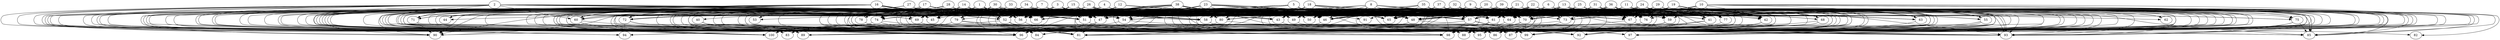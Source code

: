 // DAG automatically generated by daggen at Tue Jul 18 11:30:58 2017
// ./daggen --dot -n 100 --fat 0.8 --regular 0.2 --density 0.8 --jump 4 
digraph G {
  1 [size="15649633178", alpha="0.15"]
  1 -> 44 [size ="536870912"]
  1 -> 45 [size ="536870912"]
  1 -> 46 [size ="536870912"]
  1 -> 47 [size ="536870912"]
  1 -> 48 [size ="536870912"]
  1 -> 49 [size ="536870912"]
  1 -> 50 [size ="536870912"]
  1 -> 52 [size ="536870912"]
  1 -> 56 [size ="536870912"]
  1 -> 57 [size ="536870912"]
  1 -> 58 [size ="536870912"]
  1 -> 59 [size ="536870912"]
  1 -> 61 [size ="536870912"]
  1 -> 66 [size ="536870912"]
  1 -> 67 [size ="536870912"]
  1 -> 69 [size ="536870912"]
  1 -> 70 [size ="536870912"]
  1 -> 71 [size ="536870912"]
  1 -> 72 [size ="536870912"]
  1 -> 76 [size ="536870912"]
  1 -> 80 [size ="536870912"]
  1 -> 81 [size ="536870912"]
  1 -> 83 [size ="536870912"]
  1 -> 86 [size ="536870912"]
  1 -> 89 [size ="536870912"]
  1 -> 90 [size ="536870912"]
  1 -> 95 [size ="536870912"]
  1 -> 96 [size ="536870912"]
  2 [size="7980139980", alpha="0.01"]
  2 -> 43 [size ="209715200"]
  2 -> 45 [size ="209715200"]
  2 -> 46 [size ="209715200"]
  2 -> 49 [size ="209715200"]
  2 -> 51 [size ="209715200"]
  2 -> 56 [size ="209715200"]
  2 -> 58 [size ="209715200"]
  2 -> 60 [size ="209715200"]
  2 -> 66 [size ="209715200"]
  2 -> 69 [size ="209715200"]
  2 -> 71 [size ="209715200"]
  2 -> 80 [size ="209715200"]
  2 -> 81 [size ="209715200"]
  2 -> 83 [size ="209715200"]
  2 -> 84 [size ="209715200"]
  2 -> 87 [size ="209715200"]
  2 -> 88 [size ="209715200"]
  2 -> 89 [size ="209715200"]
  2 -> 96 [size ="209715200"]
  2 -> 98 [size ="209715200"]
  2 -> 99 [size ="209715200"]
  2 -> 100 [size ="209715200"]
  3 [size="68719476736", alpha="0.09"]
  3 -> 45 [size ="134217728"]
  3 -> 46 [size ="134217728"]
  3 -> 47 [size ="134217728"]
  3 -> 49 [size ="134217728"]
  3 -> 50 [size ="134217728"]
  3 -> 51 [size ="134217728"]
  3 -> 52 [size ="134217728"]
  3 -> 53 [size ="134217728"]
  3 -> 56 [size ="134217728"]
  3 -> 60 [size ="134217728"]
  3 -> 61 [size ="134217728"]
  3 -> 63 [size ="134217728"]
  3 -> 64 [size ="134217728"]
  3 -> 65 [size ="134217728"]
  3 -> 66 [size ="134217728"]
  3 -> 67 [size ="134217728"]
  3 -> 69 [size ="134217728"]
  3 -> 72 [size ="134217728"]
  3 -> 73 [size ="134217728"]
  3 -> 74 [size ="134217728"]
  3 -> 80 [size ="134217728"]
  3 -> 81 [size ="134217728"]
  3 -> 83 [size ="134217728"]
  3 -> 85 [size ="134217728"]
  3 -> 87 [size ="134217728"]
  3 -> 96 [size ="134217728"]
  3 -> 97 [size ="134217728"]
  4 [size="1102129290030", alpha="0.01"]
  4 -> 43 [size ="679477248"]
  4 -> 45 [size ="679477248"]
  4 -> 46 [size ="679477248"]
  4 -> 47 [size ="679477248"]
  4 -> 48 [size ="679477248"]
  4 -> 51 [size ="679477248"]
  4 -> 56 [size ="679477248"]
  4 -> 57 [size ="679477248"]
  4 -> 58 [size ="679477248"]
  4 -> 61 [size ="679477248"]
  4 -> 64 [size ="679477248"]
  4 -> 65 [size ="679477248"]
  4 -> 66 [size ="679477248"]
  4 -> 69 [size ="679477248"]
  4 -> 70 [size ="679477248"]
  4 -> 73 [size ="679477248"]
  4 -> 79 [size ="679477248"]
  4 -> 80 [size ="679477248"]
  4 -> 81 [size ="679477248"]
  4 -> 84 [size ="679477248"]
  4 -> 87 [size ="679477248"]
  4 -> 96 [size ="679477248"]
  4 -> 97 [size ="679477248"]
  5 [size="68719476736", alpha="0.16"]
  5 -> 46 [size ="134217728"]
  5 -> 51 [size ="134217728"]
  5 -> 52 [size ="134217728"]
  5 -> 55 [size ="134217728"]
  5 -> 56 [size ="134217728"]
  5 -> 57 [size ="134217728"]
  5 -> 58 [size ="134217728"]
  5 -> 59 [size ="134217728"]
  5 -> 61 [size ="134217728"]
  5 -> 64 [size ="134217728"]
  5 -> 66 [size ="134217728"]
  5 -> 69 [size ="134217728"]
  5 -> 70 [size ="134217728"]
  5 -> 72 [size ="134217728"]
  5 -> 73 [size ="134217728"]
  5 -> 80 [size ="134217728"]
  5 -> 87 [size ="134217728"]
  6 [size="985579376", alpha="0.03"]
  6 -> 41 [size ="75497472"]
  6 -> 45 [size ="75497472"]
  6 -> 46 [size ="75497472"]
  6 -> 47 [size ="75497472"]
  6 -> 50 [size ="75497472"]
  6 -> 56 [size ="75497472"]
  6 -> 65 [size ="75497472"]
  6 -> 67 [size ="75497472"]
  6 -> 69 [size ="75497472"]
  6 -> 70 [size ="75497472"]
  6 -> 73 [size ="75497472"]
  6 -> 76 [size ="75497472"]
  6 -> 84 [size ="75497472"]
  6 -> 85 [size ="75497472"]
  6 -> 87 [size ="75497472"]
  6 -> 88 [size ="75497472"]
  6 -> 89 [size ="75497472"]
  6 -> 93 [size ="75497472"]
  7 [size="38401358328", alpha="0.12"]
  7 -> 42 [size ="33554432"]
  7 -> 44 [size ="33554432"]
  7 -> 47 [size ="33554432"]
  7 -> 49 [size ="33554432"]
  7 -> 50 [size ="33554432"]
  7 -> 53 [size ="33554432"]
  7 -> 54 [size ="33554432"]
  7 -> 56 [size ="33554432"]
  7 -> 64 [size ="33554432"]
  7 -> 66 [size ="33554432"]
  7 -> 67 [size ="33554432"]
  7 -> 71 [size ="33554432"]
  7 -> 74 [size ="33554432"]
  7 -> 76 [size ="33554432"]
  7 -> 77 [size ="33554432"]
  7 -> 79 [size ="33554432"]
  7 -> 87 [size ="33554432"]
  7 -> 88 [size ="33554432"]
  7 -> 89 [size ="33554432"]
  7 -> 92 [size ="33554432"]
  7 -> 96 [size ="33554432"]
  7 -> 99 [size ="33554432"]
  8 [size="182754383220", alpha="0.01"]
  8 -> 46 [size ="134217728"]
  8 -> 47 [size ="134217728"]
  8 -> 48 [size ="134217728"]
  8 -> 49 [size ="134217728"]
  8 -> 51 [size ="134217728"]
  8 -> 52 [size ="134217728"]
  8 -> 55 [size ="134217728"]
  8 -> 56 [size ="134217728"]
  8 -> 61 [size ="134217728"]
  8 -> 64 [size ="134217728"]
  8 -> 65 [size ="134217728"]
  8 -> 69 [size ="134217728"]
  8 -> 70 [size ="134217728"]
  8 -> 74 [size ="134217728"]
  8 -> 76 [size ="134217728"]
  8 -> 77 [size ="134217728"]
  8 -> 81 [size ="134217728"]
  8 -> 87 [size ="134217728"]
  8 -> 91 [size ="134217728"]
  8 -> 93 [size ="134217728"]
  8 -> 95 [size ="134217728"]
  8 -> 98 [size ="134217728"]
  9 [size="7267538094", alpha="0.12"]
  9 -> 42 [size ="134217728"]
  9 -> 43 [size ="134217728"]
  9 -> 45 [size ="134217728"]
  9 -> 46 [size ="134217728"]
  9 -> 47 [size ="134217728"]
  9 -> 48 [size ="134217728"]
  9 -> 49 [size ="134217728"]
  9 -> 50 [size ="134217728"]
  9 -> 51 [size ="134217728"]
  9 -> 54 [size ="134217728"]
  9 -> 55 [size ="134217728"]
  9 -> 56 [size ="134217728"]
  9 -> 58 [size ="134217728"]
  9 -> 59 [size ="134217728"]
  9 -> 63 [size ="134217728"]
  9 -> 64 [size ="134217728"]
  9 -> 65 [size ="134217728"]
  9 -> 67 [size ="134217728"]
  9 -> 70 [size ="134217728"]
  9 -> 72 [size ="134217728"]
  9 -> 74 [size ="134217728"]
  9 -> 76 [size ="134217728"]
  9 -> 77 [size ="134217728"]
  9 -> 83 [size ="134217728"]
  9 -> 87 [size ="134217728"]
  9 -> 92 [size ="134217728"]
  9 -> 93 [size ="134217728"]
  9 -> 95 [size ="134217728"]
  10 [size="134217728000", alpha="0.13"]
  10 -> 41 [size ="209715200"]
  10 -> 42 [size ="209715200"]
  10 -> 45 [size ="209715200"]
  10 -> 51 [size ="209715200"]
  10 -> 56 [size ="209715200"]
  10 -> 57 [size ="209715200"]
  10 -> 59 [size ="209715200"]
  10 -> 63 [size ="209715200"]
  10 -> 64 [size ="209715200"]
  10 -> 70 [size ="209715200"]
  10 -> 76 [size ="209715200"]
  10 -> 77 [size ="209715200"]
  10 -> 81 [size ="209715200"]
  10 -> 85 [size ="209715200"]
  10 -> 86 [size ="209715200"]
  10 -> 87 [size ="209715200"]
  11 [size="231928233984", alpha="0.08"]
  11 -> 41 [size ="301989888"]
  11 -> 46 [size ="301989888"]
  11 -> 47 [size ="301989888"]
  11 -> 48 [size ="301989888"]
  11 -> 51 [size ="301989888"]
  11 -> 54 [size ="301989888"]
  11 -> 59 [size ="301989888"]
  11 -> 61 [size ="301989888"]
  11 -> 64 [size ="301989888"]
  11 -> 65 [size ="301989888"]
  11 -> 70 [size ="301989888"]
  11 -> 76 [size ="301989888"]
  11 -> 81 [size ="301989888"]
  11 -> 87 [size ="301989888"]
  11 -> 88 [size ="301989888"]
  11 -> 97 [size ="301989888"]
  11 -> 98 [size ="301989888"]
  11 -> 100 [size ="301989888"]
  12 [size="1810601695", alpha="0.05"]
  12 -> 41 [size ="33554432"]
  12 -> 42 [size ="33554432"]
  12 -> 45 [size ="33554432"]
  12 -> 46 [size ="33554432"]
  12 -> 47 [size ="33554432"]
  12 -> 49 [size ="33554432"]
  12 -> 50 [size ="33554432"]
  12 -> 51 [size ="33554432"]
  12 -> 52 [size ="33554432"]
  12 -> 54 [size ="33554432"]
  12 -> 56 [size ="33554432"]
  12 -> 59 [size ="33554432"]
  12 -> 64 [size ="33554432"]
  12 -> 65 [size ="33554432"]
  12 -> 67 [size ="33554432"]
  12 -> 69 [size ="33554432"]
  12 -> 70 [size ="33554432"]
  12 -> 71 [size ="33554432"]
  12 -> 73 [size ="33554432"]
  12 -> 76 [size ="33554432"]
  12 -> 78 [size ="33554432"]
  12 -> 79 [size ="33554432"]
  12 -> 81 [size ="33554432"]
  12 -> 87 [size ="33554432"]
  12 -> 96 [size ="33554432"]
  12 -> 97 [size ="33554432"]
  12 -> 99 [size ="33554432"]
  12 -> 100 [size ="33554432"]
  13 [size="1073741824000", alpha="0.03"]
  13 -> 42 [size ="838860800"]
  13 -> 42 [size ="838860800"]
  13 -> 48 [size ="838860800"]
  13 -> 49 [size ="838860800"]
  13 -> 51 [size ="838860800"]
  13 -> 52 [size ="838860800"]
  13 -> 54 [size ="838860800"]
  13 -> 55 [size ="838860800"]
  13 -> 57 [size ="838860800"]
  13 -> 61 [size ="838860800"]
  13 -> 63 [size ="838860800"]
  13 -> 64 [size ="838860800"]
  13 -> 64 [size ="838860800"]
  13 -> 65 [size ="838860800"]
  13 -> 66 [size ="838860800"]
  13 -> 67 [size ="838860800"]
  13 -> 68 [size ="838860800"]
  13 -> 69 [size ="838860800"]
  13 -> 70 [size ="838860800"]
  13 -> 76 [size ="838860800"]
  13 -> 80 [size ="838860800"]
  13 -> 86 [size ="838860800"]
  13 -> 93 [size ="838860800"]
  13 -> 96 [size ="838860800"]
  13 -> 97 [size ="838860800"]
  13 -> 98 [size ="838860800"]
  13 -> 99 [size ="838860800"]
  14 [size="185244179705", alpha="0.19"]
  14 -> 42 [size ="838860800"]
  14 -> 45 [size ="838860800"]
  14 -> 47 [size ="838860800"]
  14 -> 48 [size ="838860800"]
  14 -> 49 [size ="838860800"]
  14 -> 51 [size ="838860800"]
  14 -> 52 [size ="838860800"]
  14 -> 54 [size ="838860800"]
  14 -> 56 [size ="838860800"]
  14 -> 60 [size ="838860800"]
  14 -> 64 [size ="838860800"]
  14 -> 65 [size ="838860800"]
  14 -> 66 [size ="838860800"]
  14 -> 69 [size ="838860800"]
  14 -> 70 [size ="838860800"]
  14 -> 74 [size ="838860800"]
  14 -> 80 [size ="838860800"]
  14 -> 83 [size ="838860800"]
  14 -> 84 [size ="838860800"]
  14 -> 86 [size ="838860800"]
  14 -> 90 [size ="838860800"]
  14 -> 100 [size ="838860800"]
  15 [size="782757789696", alpha="0.02"]
  15 -> 42 [size ="679477248"]
  15 -> 45 [size ="679477248"]
  15 -> 46 [size ="679477248"]
  15 -> 48 [size ="679477248"]
  15 -> 51 [size ="679477248"]
  15 -> 51 [size ="679477248"]
  15 -> 54 [size ="679477248"]
  15 -> 56 [size ="679477248"]
  15 -> 57 [size ="679477248"]
  15 -> 58 [size ="679477248"]
  15 -> 64 [size ="679477248"]
  15 -> 65 [size ="679477248"]
  15 -> 66 [size ="679477248"]
  15 -> 68 [size ="679477248"]
  15 -> 69 [size ="679477248"]
  15 -> 70 [size ="679477248"]
  15 -> 74 [size ="679477248"]
  15 -> 78 [size ="679477248"]
  15 -> 83 [size ="679477248"]
  15 -> 84 [size ="679477248"]
  15 -> 86 [size ="679477248"]
  15 -> 88 [size ="679477248"]
  15 -> 90 [size ="679477248"]
  15 -> 98 [size ="679477248"]
  16 [size="231928233984", alpha="0.15"]
  16 -> 42 [size ="301989888"]
  16 -> 45 [size ="301989888"]
  16 -> 46 [size ="301989888"]
  16 -> 51 [size ="301989888"]
  16 -> 51 [size ="301989888"]
  16 -> 52 [size ="301989888"]
  16 -> 56 [size ="301989888"]
  16 -> 58 [size ="301989888"]
  16 -> 60 [size ="301989888"]
  16 -> 66 [size ="301989888"]
  16 -> 67 [size ="301989888"]
  16 -> 69 [size ="301989888"]
  16 -> 72 [size ="301989888"]
  16 -> 74 [size ="301989888"]
  16 -> 76 [size ="301989888"]
  16 -> 78 [size ="301989888"]
  16 -> 83 [size ="301989888"]
  16 -> 86 [size ="301989888"]
  16 -> 88 [size ="301989888"]
  16 -> 89 [size ="301989888"]
  16 -> 90 [size ="301989888"]
  16 -> 92 [size ="301989888"]
  16 -> 94 [size ="301989888"]
  16 -> 96 [size ="301989888"]
  16 -> 98 [size ="301989888"]
  17 [size="24849845718", alpha="0.00"]
  17 -> 41 [size ="411041792"]
  17 -> 42 [size ="411041792"]
  17 -> 46 [size ="411041792"]
  17 -> 47 [size ="411041792"]
  17 -> 48 [size ="411041792"]
  17 -> 50 [size ="411041792"]
  17 -> 51 [size ="411041792"]
  17 -> 56 [size ="411041792"]
  17 -> 60 [size ="411041792"]
  17 -> 65 [size ="411041792"]
  17 -> 69 [size ="411041792"]
  17 -> 71 [size ="411041792"]
  17 -> 74 [size ="411041792"]
  17 -> 74 [size ="411041792"]
  17 -> 76 [size ="411041792"]
  17 -> 80 [size ="411041792"]
  17 -> 81 [size ="411041792"]
  17 -> 83 [size ="411041792"]
  17 -> 86 [size ="411041792"]
  17 -> 95 [size ="411041792"]
  17 -> 96 [size ="411041792"]
  17 -> 98 [size ="411041792"]
  17 -> 99 [size ="411041792"]
  17 -> 100 [size ="411041792"]
  18 [size="19318758427", alpha="0.01"]
  18 -> 41 [size ="301989888"]
  18 -> 42 [size ="301989888"]
  18 -> 43 [size ="301989888"]
  18 -> 46 [size ="301989888"]
  18 -> 47 [size ="301989888"]
  18 -> 48 [size ="301989888"]
  18 -> 50 [size ="301989888"]
  18 -> 52 [size ="301989888"]
  18 -> 61 [size ="301989888"]
  18 -> 64 [size ="301989888"]
  18 -> 65 [size ="301989888"]
  18 -> 67 [size ="301989888"]
  18 -> 69 [size ="301989888"]
  18 -> 70 [size ="301989888"]
  18 -> 72 [size ="301989888"]
  18 -> 74 [size ="301989888"]
  18 -> 76 [size ="301989888"]
  18 -> 80 [size ="301989888"]
  18 -> 81 [size ="301989888"]
  18 -> 87 [size ="301989888"]
  18 -> 96 [size ="301989888"]
  18 -> 99 [size ="301989888"]
  19 [size="38977214493", alpha="0.01"]
  19 -> 41 [size ="33554432"]
  19 -> 42 [size ="33554432"]
  19 -> 45 [size ="33554432"]
  19 -> 46 [size ="33554432"]
  19 -> 48 [size ="33554432"]
  19 -> 49 [size ="33554432"]
  19 -> 50 [size ="33554432"]
  19 -> 51 [size ="33554432"]
  19 -> 52 [size ="33554432"]
  19 -> 54 [size ="33554432"]
  19 -> 55 [size ="33554432"]
  19 -> 59 [size ="33554432"]
  19 -> 61 [size ="33554432"]
  19 -> 64 [size ="33554432"]
  19 -> 65 [size ="33554432"]
  19 -> 70 [size ="33554432"]
  19 -> 73 [size ="33554432"]
  19 -> 74 [size ="33554432"]
  19 -> 75 [size ="33554432"]
  19 -> 76 [size ="33554432"]
  19 -> 77 [size ="33554432"]
  19 -> 81 [size ="33554432"]
  19 -> 82 [size ="33554432"]
  19 -> 85 [size ="33554432"]
  19 -> 87 [size ="33554432"]
  19 -> 95 [size ="33554432"]
  19 -> 97 [size ="33554432"]
  19 -> 98 [size ="33554432"]
  19 -> 99 [size ="33554432"]
  20 [size="25718499188", alpha="0.12"]
  20 -> 41 [size ="411041792"]
  20 -> 42 [size ="411041792"]
  20 -> 45 [size ="411041792"]
  20 -> 46 [size ="411041792"]
  20 -> 47 [size ="411041792"]
  20 -> 48 [size ="411041792"]
  20 -> 49 [size ="411041792"]
  20 -> 50 [size ="411041792"]
  20 -> 54 [size ="411041792"]
  20 -> 56 [size ="411041792"]
  20 -> 58 [size ="411041792"]
  20 -> 59 [size ="411041792"]
  20 -> 63 [size ="411041792"]
  20 -> 67 [size ="411041792"]
  20 -> 69 [size ="411041792"]
  20 -> 74 [size ="411041792"]
  20 -> 76 [size ="411041792"]
  20 -> 80 [size ="411041792"]
  20 -> 81 [size ="411041792"]
  20 -> 84 [size ="411041792"]
  20 -> 85 [size ="411041792"]
  20 -> 93 [size ="411041792"]
  20 -> 98 [size ="411041792"]
  20 -> 99 [size ="411041792"]
  21 [size="520930207047", alpha="0.15"]
  21 -> 41 [size ="679477248"]
  21 -> 42 [size ="679477248"]
  21 -> 46 [size ="679477248"]
  21 -> 48 [size ="679477248"]
  21 -> 49 [size ="679477248"]
  21 -> 51 [size ="679477248"]
  21 -> 55 [size ="679477248"]
  21 -> 56 [size ="679477248"]
  21 -> 57 [size ="679477248"]
  21 -> 64 [size ="679477248"]
  21 -> 65 [size ="679477248"]
  21 -> 66 [size ="679477248"]
  21 -> 67 [size ="679477248"]
  21 -> 76 [size ="679477248"]
  21 -> 80 [size ="679477248"]
  21 -> 83 [size ="679477248"]
  21 -> 93 [size ="679477248"]
  21 -> 100 [size ="679477248"]
  22 [size="134217728000", alpha="0.03"]
  22 -> 42 [size ="209715200"]
  22 -> 46 [size ="209715200"]
  22 -> 46 [size ="209715200"]
  22 -> 51 [size ="209715200"]
  22 -> 56 [size ="209715200"]
  22 -> 57 [size ="209715200"]
  22 -> 61 [size ="209715200"]
  22 -> 64 [size ="209715200"]
  22 -> 65 [size ="209715200"]
  22 -> 66 [size ="209715200"]
  22 -> 67 [size ="209715200"]
  22 -> 76 [size ="209715200"]
  22 -> 88 [size ="209715200"]
  22 -> 93 [size ="209715200"]
  22 -> 96 [size ="209715200"]
  22 -> 97 [size ="209715200"]
  22 -> 100 [size ="209715200"]
  23 [size="368293445632", alpha="0.03"]
  23 -> 42 [size ="411041792"]
  23 -> 46 [size ="411041792"]
  23 -> 47 [size ="411041792"]
  23 -> 48 [size ="411041792"]
  23 -> 49 [size ="411041792"]
  23 -> 50 [size ="411041792"]
  23 -> 51 [size ="411041792"]
  23 -> 52 [size ="411041792"]
  23 -> 53 [size ="411041792"]
  23 -> 54 [size ="411041792"]
  23 -> 56 [size ="411041792"]
  23 -> 58 [size ="411041792"]
  23 -> 59 [size ="411041792"]
  23 -> 64 [size ="411041792"]
  23 -> 65 [size ="411041792"]
  23 -> 69 [size ="411041792"]
  23 -> 70 [size ="411041792"]
  23 -> 76 [size ="411041792"]
  23 -> 78 [size ="411041792"]
  23 -> 80 [size ="411041792"]
  23 -> 86 [size ="411041792"]
  23 -> 88 [size ="411041792"]
  23 -> 89 [size ="411041792"]
  23 -> 93 [size ="411041792"]
  23 -> 96 [size ="411041792"]
  24 [size="22354362112", alpha="0.14"]
  24 -> 41 [size ="33554432"]
  24 -> 42 [size ="33554432"]
  24 -> 46 [size ="33554432"]
  24 -> 48 [size ="33554432"]
  24 -> 50 [size ="33554432"]
  24 -> 51 [size ="33554432"]
  24 -> 51 [size ="33554432"]
  24 -> 56 [size ="33554432"]
  24 -> 57 [size ="33554432"]
  24 -> 59 [size ="33554432"]
  24 -> 61 [size ="33554432"]
  24 -> 63 [size ="33554432"]
  24 -> 64 [size ="33554432"]
  24 -> 64 [size ="33554432"]
  24 -> 67 [size ="33554432"]
  24 -> 68 [size ="33554432"]
  24 -> 70 [size ="33554432"]
  24 -> 73 [size ="33554432"]
  24 -> 76 [size ="33554432"]
  24 -> 79 [size ="33554432"]
  24 -> 80 [size ="33554432"]
  24 -> 81 [size ="33554432"]
  24 -> 83 [size ="33554432"]
  24 -> 85 [size ="33554432"]
  24 -> 86 [size ="33554432"]
  24 -> 88 [size ="33554432"]
  24 -> 89 [size ="33554432"]
  24 -> 93 [size ="33554432"]
  24 -> 98 [size ="33554432"]
  25 [size="110621556548", alpha="0.17"]
  25 -> 41 [size ="209715200"]
  25 -> 42 [size ="209715200"]
  25 -> 46 [size ="209715200"]
  25 -> 47 [size ="209715200"]
  25 -> 48 [size ="209715200"]
  25 -> 50 [size ="209715200"]
  25 -> 51 [size ="209715200"]
  25 -> 55 [size ="209715200"]
  25 -> 56 [size ="209715200"]
  25 -> 57 [size ="209715200"]
  25 -> 58 [size ="209715200"]
  25 -> 59 [size ="209715200"]
  25 -> 62 [size ="209715200"]
  25 -> 65 [size ="209715200"]
  25 -> 66 [size ="209715200"]
  25 -> 67 [size ="209715200"]
  25 -> 68 [size ="209715200"]
  25 -> 70 [size ="209715200"]
  25 -> 74 [size ="209715200"]
  25 -> 76 [size ="209715200"]
  25 -> 77 [size ="209715200"]
  25 -> 80 [size ="209715200"]
  25 -> 86 [size ="209715200"]
  25 -> 88 [size ="209715200"]
  25 -> 89 [size ="209715200"]
  25 -> 93 [size ="209715200"]
  25 -> 96 [size ="209715200"]
  25 -> 98 [size ="209715200"]
  25 -> 99 [size ="209715200"]
  26 [size="68719476736", alpha="0.06"]
  26 -> 40 [size ="134217728"]
  26 -> 46 [size ="134217728"]
  26 -> 46 [size ="134217728"]
  26 -> 48 [size ="134217728"]
  26 -> 49 [size ="134217728"]
  26 -> 50 [size ="134217728"]
  26 -> 51 [size ="134217728"]
  26 -> 54 [size ="134217728"]
  26 -> 55 [size ="134217728"]
  26 -> 56 [size ="134217728"]
  26 -> 58 [size ="134217728"]
  26 -> 59 [size ="134217728"]
  26 -> 60 [size ="134217728"]
  26 -> 65 [size ="134217728"]
  26 -> 66 [size ="134217728"]
  26 -> 72 [size ="134217728"]
  26 -> 77 [size ="134217728"]
  26 -> 79 [size ="134217728"]
  26 -> 80 [size ="134217728"]
  26 -> 84 [size ="134217728"]
  26 -> 88 [size ="134217728"]
  26 -> 98 [size ="134217728"]
  27 [size="2343648713", alpha="0.16"]
  27 -> 46 [size ="75497472"]
  27 -> 50 [size ="75497472"]
  27 -> 51 [size ="75497472"]
  27 -> 52 [size ="75497472"]
  27 -> 54 [size ="75497472"]
  27 -> 59 [size ="75497472"]
  27 -> 60 [size ="75497472"]
  27 -> 61 [size ="75497472"]
  27 -> 66 [size ="75497472"]
  27 -> 67 [size ="75497472"]
  27 -> 69 [size ="75497472"]
  27 -> 71 [size ="75497472"]
  27 -> 76 [size ="75497472"]
  27 -> 80 [size ="75497472"]
  27 -> 83 [size ="75497472"]
  27 -> 88 [size ="75497472"]
  27 -> 89 [size ="75497472"]
  27 -> 92 [size ="75497472"]
  27 -> 96 [size ="75497472"]
  27 -> 98 [size ="75497472"]
  27 -> 99 [size ="75497472"]
  27 -> 100 [size ="75497472"]
  28 [size="9725478144", alpha="0.04"]
  28 -> 44 [size ="209715200"]
  28 -> 46 [size ="209715200"]
  28 -> 47 [size ="209715200"]
  28 -> 48 [size ="209715200"]
  28 -> 50 [size ="209715200"]
  28 -> 51 [size ="209715200"]
  28 -> 54 [size ="209715200"]
  28 -> 56 [size ="209715200"]
  28 -> 59 [size ="209715200"]
  28 -> 60 [size ="209715200"]
  28 -> 61 [size ="209715200"]
  28 -> 64 [size ="209715200"]
  28 -> 67 [size ="209715200"]
  28 -> 69 [size ="209715200"]
  28 -> 70 [size ="209715200"]
  28 -> 71 [size ="209715200"]
  28 -> 72 [size ="209715200"]
  28 -> 74 [size ="209715200"]
  28 -> 75 [size ="209715200"]
  28 -> 81 [size ="209715200"]
  28 -> 83 [size ="209715200"]
  28 -> 89 [size ="209715200"]
  28 -> 90 [size ="209715200"]
  28 -> 91 [size ="209715200"]
  28 -> 94 [size ="209715200"]
  28 -> 96 [size ="209715200"]
  28 -> 98 [size ="209715200"]
  29 [size="8589934592", alpha="0.09"]
  29 -> 46 [size ="33554432"]
  29 -> 47 [size ="33554432"]
  29 -> 48 [size ="33554432"]
  29 -> 54 [size ="33554432"]
  29 -> 59 [size ="33554432"]
  29 -> 60 [size ="33554432"]
  29 -> 61 [size ="33554432"]
  29 -> 62 [size ="33554432"]
  29 -> 63 [size ="33554432"]
  29 -> 66 [size ="33554432"]
  29 -> 67 [size ="33554432"]
  29 -> 69 [size ="33554432"]
  29 -> 70 [size ="33554432"]
  29 -> 76 [size ="33554432"]
  29 -> 77 [size ="33554432"]
  29 -> 85 [size ="33554432"]
  29 -> 86 [size ="33554432"]
  29 -> 87 [size ="33554432"]
  29 -> 96 [size ="33554432"]
  29 -> 97 [size ="33554432"]
  29 -> 98 [size ="33554432"]
  30 [size="72048912829", alpha="0.15"]
  30 -> 41 [size ="75497472"]
  30 -> 44 [size ="75497472"]
  30 -> 47 [size ="75497472"]
  30 -> 51 [size ="75497472"]
  30 -> 54 [size ="75497472"]
  30 -> 59 [size ="75497472"]
  30 -> 60 [size ="75497472"]
  30 -> 65 [size ="75497472"]
  30 -> 66 [size ="75497472"]
  30 -> 66 [size ="75497472"]
  30 -> 67 [size ="75497472"]
  30 -> 69 [size ="75497472"]
  30 -> 76 [size ="75497472"]
  30 -> 79 [size ="75497472"]
  30 -> 80 [size ="75497472"]
  30 -> 85 [size ="75497472"]
  30 -> 88 [size ="75497472"]
  30 -> 90 [size ="75497472"]
  30 -> 92 [size ="75497472"]
  30 -> 96 [size ="75497472"]
  30 -> 98 [size ="75497472"]
  30 -> 100 [size ="75497472"]
  31 [size="782757789696", alpha="0.16"]
  31 -> 42 [size ="679477248"]
  31 -> 47 [size ="679477248"]
  31 -> 49 [size ="679477248"]
  31 -> 50 [size ="679477248"]
  31 -> 55 [size ="679477248"]
  31 -> 59 [size ="679477248"]
  31 -> 60 [size ="679477248"]
  31 -> 61 [size ="679477248"]
  31 -> 65 [size ="679477248"]
  31 -> 66 [size ="679477248"]
  31 -> 67 [size ="679477248"]
  31 -> 69 [size ="679477248"]
  31 -> 70 [size ="679477248"]
  31 -> 74 [size ="679477248"]
  31 -> 80 [size ="679477248"]
  31 -> 85 [size ="679477248"]
  31 -> 87 [size ="679477248"]
  31 -> 88 [size ="679477248"]
  31 -> 92 [size ="679477248"]
  31 -> 93 [size ="679477248"]
  31 -> 95 [size ="679477248"]
  31 -> 99 [size ="679477248"]
  32 [size="169999707468", alpha="0.12"]
  32 -> 42 [size ="134217728"]
  32 -> 45 [size ="134217728"]
  32 -> 47 [size ="134217728"]
  32 -> 49 [size ="134217728"]
  32 -> 56 [size ="134217728"]
  32 -> 57 [size ="134217728"]
  32 -> 59 [size ="134217728"]
  32 -> 60 [size ="134217728"]
  32 -> 61 [size ="134217728"]
  32 -> 64 [size ="134217728"]
  32 -> 65 [size ="134217728"]
  32 -> 66 [size ="134217728"]
  32 -> 67 [size ="134217728"]
  32 -> 70 [size ="134217728"]
  32 -> 72 [size ="134217728"]
  32 -> 73 [size ="134217728"]
  32 -> 75 [size ="134217728"]
  32 -> 76 [size ="134217728"]
  32 -> 77 [size ="134217728"]
  32 -> 80 [size ="134217728"]
  32 -> 83 [size ="134217728"]
  32 -> 89 [size ="134217728"]
  32 -> 90 [size ="134217728"]
  32 -> 95 [size ="134217728"]
  32 -> 98 [size ="134217728"]
  32 -> 99 [size ="134217728"]
  33 [size="13655041463", alpha="0.06"]
  33 -> 46 [size ="33554432"]
  33 -> 47 [size ="33554432"]
  33 -> 49 [size ="33554432"]
  33 -> 56 [size ="33554432"]
  33 -> 56 [size ="33554432"]
  33 -> 57 [size ="33554432"]
  33 -> 58 [size ="33554432"]
  33 -> 60 [size ="33554432"]
  33 -> 65 [size ="33554432"]
  33 -> 67 [size ="33554432"]
  33 -> 69 [size ="33554432"]
  33 -> 70 [size ="33554432"]
  33 -> 71 [size ="33554432"]
  33 -> 72 [size ="33554432"]
  33 -> 74 [size ="33554432"]
  33 -> 76 [size ="33554432"]
  33 -> 83 [size ="33554432"]
  33 -> 90 [size ="33554432"]
  33 -> 96 [size ="33554432"]
  34 [size="223072956372", alpha="0.14"]
  34 -> 41 [size ="301989888"]
  34 -> 45 [size ="301989888"]
  34 -> 48 [size ="301989888"]
  34 -> 56 [size ="301989888"]
  34 -> 57 [size ="301989888"]
  34 -> 57 [size ="301989888"]
  34 -> 60 [size ="301989888"]
  34 -> 61 [size ="301989888"]
  34 -> 63 [size ="301989888"]
  34 -> 64 [size ="301989888"]
  34 -> 65 [size ="301989888"]
  34 -> 67 [size ="301989888"]
  34 -> 69 [size ="301989888"]
  34 -> 70 [size ="301989888"]
  34 -> 71 [size ="301989888"]
  34 -> 72 [size ="301989888"]
  34 -> 74 [size ="301989888"]
  34 -> 76 [size ="301989888"]
  34 -> 86 [size ="301989888"]
  34 -> 87 [size ="301989888"]
  34 -> 90 [size ="301989888"]
  34 -> 96 [size ="301989888"]
  34 -> 97 [size ="301989888"]
  34 -> 98 [size ="301989888"]
  34 -> 99 [size ="301989888"]
  34 -> 100 [size ="301989888"]
  35 [size="782757789696", alpha="0.04"]
  35 -> 45 [size ="679477248"]
  35 -> 46 [size ="679477248"]
  35 -> 47 [size ="679477248"]
  35 -> 54 [size ="679477248"]
  35 -> 56 [size ="679477248"]
  35 -> 57 [size ="679477248"]
  35 -> 61 [size ="679477248"]
  35 -> 65 [size ="679477248"]
  35 -> 66 [size ="679477248"]
  35 -> 67 [size ="679477248"]
  35 -> 69 [size ="679477248"]
  35 -> 70 [size ="679477248"]
  35 -> 74 [size ="679477248"]
  35 -> 76 [size ="679477248"]
  35 -> 87 [size ="679477248"]
  35 -> 88 [size ="679477248"]
  35 -> 92 [size ="679477248"]
  35 -> 93 [size ="679477248"]
  35 -> 96 [size ="679477248"]
  35 -> 98 [size ="679477248"]
  36 [size="23134291848", alpha="0.14"]
  36 -> 42 [size ="411041792"]
  36 -> 43 [size ="411041792"]
  36 -> 48 [size ="411041792"]
  36 -> 55 [size ="411041792"]
  36 -> 58 [size ="411041792"]
  36 -> 63 [size ="411041792"]
  36 -> 65 [size ="411041792"]
  36 -> 65 [size ="411041792"]
  36 -> 67 [size ="411041792"]
  36 -> 67 [size ="411041792"]
  36 -> 69 [size ="411041792"]
  36 -> 70 [size ="411041792"]
  36 -> 73 [size ="411041792"]
  36 -> 75 [size ="411041792"]
  36 -> 76 [size ="411041792"]
  36 -> 80 [size ="411041792"]
  36 -> 91 [size ="411041792"]
  36 -> 92 [size ="411041792"]
  36 -> 96 [size ="411041792"]
  36 -> 98 [size ="411041792"]
  37 [size="1073741824000", alpha="0.02"]
  37 -> 43 [size ="838860800"]
  37 -> 49 [size ="838860800"]
  37 -> 51 [size ="838860800"]
  37 -> 57 [size ="838860800"]
  37 -> 58 [size ="838860800"]
  37 -> 60 [size ="838860800"]
  37 -> 63 [size ="838860800"]
  37 -> 64 [size ="838860800"]
  37 -> 65 [size ="838860800"]
  37 -> 66 [size ="838860800"]
  37 -> 67 [size ="838860800"]
  37 -> 68 [size ="838860800"]
  37 -> 69 [size ="838860800"]
  37 -> 70 [size ="838860800"]
  37 -> 71 [size ="838860800"]
  37 -> 76 [size ="838860800"]
  37 -> 80 [size ="838860800"]
  37 -> 87 [size ="838860800"]
  37 -> 88 [size ="838860800"]
  37 -> 95 [size ="838860800"]
  37 -> 96 [size ="838860800"]
  37 -> 100 [size ="838860800"]
  38 [size="1073741824000", alpha="0.14"]
  38 -> 43 [size ="838860800"]
  38 -> 46 [size ="838860800"]
  38 -> 47 [size ="838860800"]
  38 -> 48 [size ="838860800"]
  38 -> 49 [size ="838860800"]
  38 -> 50 [size ="838860800"]
  38 -> 51 [size ="838860800"]
  38 -> 52 [size ="838860800"]
  38 -> 54 [size ="838860800"]
  38 -> 56 [size ="838860800"]
  38 -> 60 [size ="838860800"]
  38 -> 62 [size ="838860800"]
  38 -> 63 [size ="838860800"]
  38 -> 66 [size ="838860800"]
  38 -> 67 [size ="838860800"]
  38 -> 70 [size ="838860800"]
  38 -> 73 [size ="838860800"]
  38 -> 74 [size ="838860800"]
  38 -> 76 [size ="838860800"]
  38 -> 77 [size ="838860800"]
  38 -> 80 [size ="838860800"]
  38 -> 81 [size ="838860800"]
  38 -> 86 [size ="838860800"]
  38 -> 92 [size ="838860800"]
  38 -> 95 [size ="838860800"]
  38 -> 96 [size ="838860800"]
  38 -> 98 [size ="838860800"]
  38 -> 99 [size ="838860800"]
  38 -> 100 [size ="838860800"]
  39 [size="368293445632", alpha="0.18"]
  39 -> 46 [size ="411041792"]
  39 -> 46 [size ="411041792"]
  39 -> 48 [size ="411041792"]
  39 -> 49 [size ="411041792"]
  39 -> 50 [size ="411041792"]
  39 -> 56 [size ="411041792"]
  39 -> 58 [size ="411041792"]
  39 -> 60 [size ="411041792"]
  39 -> 61 [size ="411041792"]
  39 -> 66 [size ="411041792"]
  39 -> 67 [size ="411041792"]
  39 -> 73 [size ="411041792"]
  39 -> 76 [size ="411041792"]
  39 -> 80 [size ="411041792"]
  39 -> 86 [size ="411041792"]
  39 -> 87 [size ="411041792"]
  39 -> 92 [size ="411041792"]
  39 -> 93 [size ="411041792"]
  39 -> 96 [size ="411041792"]
  39 -> 99 [size ="411041792"]
  40 [size="368293445632", alpha="0.12"]
  40 -> 87 [size ="411041792"]
  40 -> 89 [size ="411041792"]
  40 -> 98 [size ="411041792"]
  41 [size="4668381523", alpha="0.15"]
  41 -> 83 [size ="75497472"]
  41 -> 99 [size ="75497472"]
  42 [size="6950192459", alpha="0.03"]
  42 -> 88 [size ="209715200"]
  42 -> 89 [size ="209715200"]
  42 -> 99 [size ="209715200"]
  43 [size="134217728000", alpha="0.00"]
  43 -> 97 [size ="209715200"]
  44 [size="782757789696", alpha="0.15"]
  45 [size="1073741824000", alpha="0.18"]
  46 [size="19144081749", alpha="0.04"]
  46 -> 96 [size ="411041792"]
  47 [size="231928233984", alpha="0.00"]
  47 -> 81 [size ="301989888"]
  47 -> 83 [size ="301989888"]
  47 -> 94 [size ="301989888"]
  48 [size="8589934592", alpha="0.06"]
  48 -> 93 [size ="33554432"]
  48 -> 94 [size ="33554432"]
  49 [size="368293445632", alpha="0.18"]
  49 -> 93 [size ="411041792"]
  50 [size="29457597166", alpha="0.06"]
  51 [size="134217728000", alpha="0.05"]
  51 -> 81 [size ="209715200"]
  51 -> 99 [size ="209715200"]
  52 [size="7620100012", alpha="0.01"]
  52 -> 84 [size ="33554432"]
  52 -> 97 [size ="33554432"]
  52 -> 100 [size ="33554432"]
  53 [size="987505062902", alpha="0.09"]
  54 [size="231928233984", alpha="0.20"]
  54 -> 83 [size ="301989888"]
  54 -> 99 [size ="301989888"]
  55 [size="21566513193", alpha="0.13"]
  55 -> 96 [size ="411041792"]
  55 -> 97 [size ="411041792"]
  55 -> 99 [size ="411041792"]
  56 [size="134217728000", alpha="0.20"]
  56 -> 81 [size ="209715200"]
  57 [size="2100610581", alpha="0.20"]
  57 -> 83 [size ="33554432"]
  57 -> 92 [size ="33554432"]
  57 -> 98 [size ="33554432"]
  57 -> 99 [size ="33554432"]
  58 [size="18340752388", alpha="0.18"]
  58 -> 93 [size ="301989888"]
  59 [size="142786659648", alpha="0.07"]
  59 -> 84 [size ="134217728"]
  59 -> 87 [size ="134217728"]
  59 -> 99 [size ="134217728"]
  60 [size="549755813888", alpha="0.11"]
  60 -> 83 [size ="536870912"]
  60 -> 87 [size ="536870912"]
  61 [size="574459735124", alpha="0.10"]
  61 -> 81 [size ="838860800"]
  61 -> 87 [size ="838860800"]
  61 -> 88 [size ="838860800"]
  62 [size="782757789696", alpha="0.08"]
  63 [size="231928233984", alpha="0.19"]
  63 -> 92 [size ="301989888"]
  64 [size="2112278286", alpha="0.02"]
  64 -> 87 [size ="33554432"]
  64 -> 98 [size ="33554432"]
  65 [size="1073741824000", alpha="0.08"]
  66 [size="17105157108", alpha="0.01"]
  67 [size="1070435595", alpha="0.15"]
  67 -> 82 [size ="33554432"]
  67 -> 86 [size ="33554432"]
  67 -> 97 [size ="33554432"]
  68 [size="398174140269", alpha="0.10"]
  68 -> 83 [size ="301989888"]
  68 -> 84 [size ="301989888"]
  69 [size="21508840204", alpha="0.18"]
  69 -> 87 [size ="33554432"]
  70 [size="1186585501", alpha="0.12"]
  70 -> 84 [size ="33554432"]
  70 -> 88 [size ="33554432"]
  70 -> 98 [size ="33554432"]
  70 -> 99 [size ="33554432"]
  71 [size="1073741824000", alpha="0.20"]
  71 -> 90 [size ="838860800"]
  71 -> 98 [size ="838860800"]
  72 [size="68719476736", alpha="0.05"]
  72 -> 88 [size ="134217728"]
  72 -> 89 [size ="134217728"]
  72 -> 94 [size ="134217728"]
  73 [size="2802450344", alpha="0.20"]
  73 -> 95 [size ="134217728"]
  73 -> 96 [size ="134217728"]
  74 [size="25984875175", alpha="0.15"]
  74 -> 81 [size ="411041792"]
  74 -> 93 [size ="411041792"]
  74 -> 100 [size ="411041792"]
  75 [size="134217728000", alpha="0.19"]
  75 -> 85 [size ="209715200"]
  75 -> 93 [size ="209715200"]
  75 -> 98 [size ="209715200"]
  76 [size="4120195325", alpha="0.06"]
  76 -> 99 [size ="75497472"]
  77 [size="28991029248", alpha="0.06"]
  77 -> 88 [size ="75497472"]
  78 [size="840708695677", alpha="0.19"]
  78 -> 95 [size ="838860800"]
  79 [size="23925563350", alpha="0.03"]
  79 -> 83 [size ="679477248"]
  79 -> 85 [size ="679477248"]
  79 -> 87 [size ="679477248"]
  79 -> 95 [size ="679477248"]
  80 [size="1073741824000", alpha="0.04"]
  80 -> 83 [size ="838860800"]
  80 -> 99 [size ="838860800"]
  81 [size="1961157276", alpha="0.19"]
  82 [size="13575320976", alpha="0.10"]
  83 [size="178272734572", alpha="0.16"]
  84 [size="51734759525", alpha="0.04"]
  85 [size="231928233984", alpha="0.09"]
  86 [size="1073741824000", alpha="0.15"]
  87 [size="540375111163", alpha="0.17"]
  88 [size="134217728000", alpha="0.12"]
  89 [size="154140514196", alpha="0.12"]
  90 [size="4130853181", alpha="0.00"]
  91 [size="8529609207", alpha="0.07"]
  92 [size="470939376394", alpha="0.20"]
  93 [size="134217728000", alpha="0.05"]
  94 [size="15618781570", alpha="0.09"]
  95 [size="8589934592", alpha="0.08"]
  96 [size="68719476736", alpha="0.16"]
  97 [size="368293445632", alpha="0.00"]
  98 [size="475654782616", alpha="0.03"]
  99 [size="40936194228", alpha="0.12"]
  100 [size="202777844490", alpha="0.03"]
}
